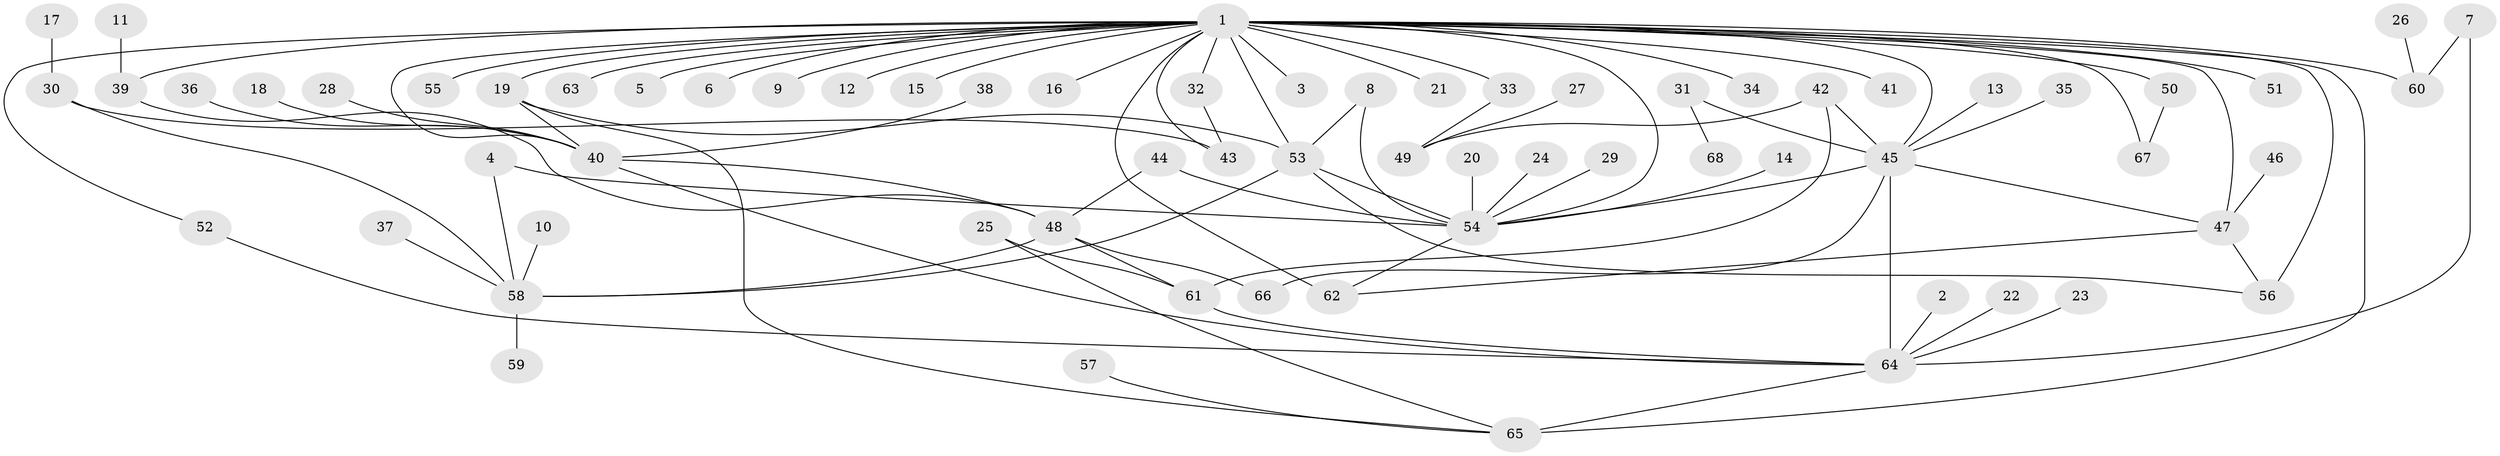 // original degree distribution, {10: 0.007462686567164179, 30: 0.007462686567164179, 9: 0.022388059701492536, 5: 0.04477611940298507, 4: 0.05970149253731343, 8: 0.007462686567164179, 6: 0.014925373134328358, 2: 0.19402985074626866, 3: 0.05970149253731343, 1: 0.5522388059701493, 11: 0.007462686567164179, 16: 0.007462686567164179, 7: 0.014925373134328358}
// Generated by graph-tools (version 1.1) at 2025/46/03/06/25 01:46:56]
// undirected, 68 vertices, 94 edges
graph export_dot {
graph [start="1"]
  node [color=gray90,style=filled];
  1;
  2;
  3;
  4;
  5;
  6;
  7;
  8;
  9;
  10;
  11;
  12;
  13;
  14;
  15;
  16;
  17;
  18;
  19;
  20;
  21;
  22;
  23;
  24;
  25;
  26;
  27;
  28;
  29;
  30;
  31;
  32;
  33;
  34;
  35;
  36;
  37;
  38;
  39;
  40;
  41;
  42;
  43;
  44;
  45;
  46;
  47;
  48;
  49;
  50;
  51;
  52;
  53;
  54;
  55;
  56;
  57;
  58;
  59;
  60;
  61;
  62;
  63;
  64;
  65;
  66;
  67;
  68;
  1 -- 3 [weight=1.0];
  1 -- 5 [weight=1.0];
  1 -- 6 [weight=1.0];
  1 -- 9 [weight=1.0];
  1 -- 12 [weight=1.0];
  1 -- 15 [weight=1.0];
  1 -- 16 [weight=1.0];
  1 -- 19 [weight=1.0];
  1 -- 21 [weight=1.0];
  1 -- 32 [weight=1.0];
  1 -- 33 [weight=1.0];
  1 -- 34 [weight=1.0];
  1 -- 39 [weight=1.0];
  1 -- 40 [weight=1.0];
  1 -- 41 [weight=1.0];
  1 -- 43 [weight=1.0];
  1 -- 45 [weight=1.0];
  1 -- 47 [weight=1.0];
  1 -- 50 [weight=1.0];
  1 -- 51 [weight=1.0];
  1 -- 52 [weight=1.0];
  1 -- 53 [weight=1.0];
  1 -- 54 [weight=1.0];
  1 -- 55 [weight=1.0];
  1 -- 56 [weight=2.0];
  1 -- 60 [weight=1.0];
  1 -- 62 [weight=3.0];
  1 -- 63 [weight=1.0];
  1 -- 65 [weight=2.0];
  1 -- 67 [weight=1.0];
  2 -- 64 [weight=1.0];
  4 -- 54 [weight=1.0];
  4 -- 58 [weight=1.0];
  7 -- 60 [weight=1.0];
  7 -- 64 [weight=1.0];
  8 -- 53 [weight=1.0];
  8 -- 54 [weight=1.0];
  10 -- 58 [weight=1.0];
  11 -- 39 [weight=1.0];
  13 -- 45 [weight=1.0];
  14 -- 54 [weight=1.0];
  17 -- 30 [weight=1.0];
  18 -- 40 [weight=1.0];
  19 -- 40 [weight=1.0];
  19 -- 53 [weight=1.0];
  19 -- 65 [weight=1.0];
  20 -- 54 [weight=1.0];
  22 -- 64 [weight=1.0];
  23 -- 64 [weight=1.0];
  24 -- 54 [weight=1.0];
  25 -- 61 [weight=1.0];
  25 -- 65 [weight=1.0];
  26 -- 60 [weight=1.0];
  27 -- 49 [weight=1.0];
  28 -- 40 [weight=1.0];
  29 -- 54 [weight=1.0];
  30 -- 43 [weight=1.0];
  30 -- 58 [weight=1.0];
  31 -- 45 [weight=1.0];
  31 -- 68 [weight=1.0];
  32 -- 43 [weight=1.0];
  33 -- 49 [weight=1.0];
  35 -- 45 [weight=1.0];
  36 -- 40 [weight=1.0];
  37 -- 58 [weight=1.0];
  38 -- 40 [weight=1.0];
  39 -- 48 [weight=1.0];
  40 -- 48 [weight=1.0];
  40 -- 64 [weight=1.0];
  42 -- 45 [weight=1.0];
  42 -- 49 [weight=1.0];
  42 -- 61 [weight=1.0];
  44 -- 48 [weight=1.0];
  44 -- 54 [weight=1.0];
  45 -- 47 [weight=1.0];
  45 -- 54 [weight=2.0];
  45 -- 64 [weight=1.0];
  45 -- 66 [weight=1.0];
  46 -- 47 [weight=1.0];
  47 -- 56 [weight=1.0];
  47 -- 62 [weight=1.0];
  48 -- 58 [weight=1.0];
  48 -- 61 [weight=1.0];
  48 -- 66 [weight=1.0];
  50 -- 67 [weight=1.0];
  52 -- 64 [weight=1.0];
  53 -- 54 [weight=2.0];
  53 -- 56 [weight=1.0];
  53 -- 58 [weight=1.0];
  54 -- 62 [weight=1.0];
  57 -- 65 [weight=1.0];
  58 -- 59 [weight=1.0];
  61 -- 64 [weight=1.0];
  64 -- 65 [weight=1.0];
}
